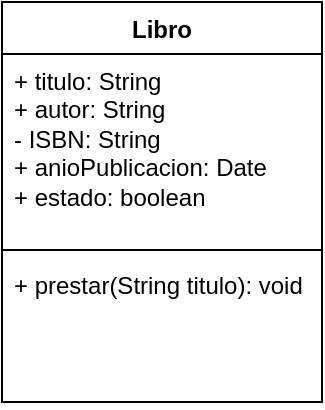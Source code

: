 <mxfile version="24.8.4">
  <diagram id="C5RBs43oDa-KdzZeNtuy" name="Page-1">
    <mxGraphModel dx="224" dy="267" grid="1" gridSize="10" guides="1" tooltips="1" connect="1" arrows="1" fold="1" page="1" pageScale="1" pageWidth="827" pageHeight="1169" math="0" shadow="0">
      <root>
        <mxCell id="WIyWlLk6GJQsqaUBKTNV-0" />
        <mxCell id="WIyWlLk6GJQsqaUBKTNV-1" parent="WIyWlLk6GJQsqaUBKTNV-0" />
        <mxCell id="ptES-6XvapHSugwiSKhB-0" value="Libro" style="swimlane;fontStyle=1;align=center;verticalAlign=top;childLayout=stackLayout;horizontal=1;startSize=26;horizontalStack=0;resizeParent=1;resizeParentMax=0;resizeLast=0;collapsible=1;marginBottom=0;whiteSpace=wrap;html=1;" vertex="1" parent="WIyWlLk6GJQsqaUBKTNV-1">
          <mxGeometry x="120" y="100" width="160" height="200" as="geometry" />
        </mxCell>
        <mxCell id="ptES-6XvapHSugwiSKhB-1" value="+ titulo: String&lt;div&gt;+ autor: String&lt;/div&gt;&lt;div&gt;-&amp;nbsp;ISBN: String&lt;/div&gt;&lt;div&gt;+ anioPublicacion: Date&lt;/div&gt;&lt;div&gt;+ estado: boolean&lt;/div&gt;" style="text;strokeColor=none;fillColor=none;align=left;verticalAlign=top;spacingLeft=4;spacingRight=4;overflow=hidden;rotatable=0;points=[[0,0.5],[1,0.5]];portConstraint=eastwest;whiteSpace=wrap;html=1;" vertex="1" parent="ptES-6XvapHSugwiSKhB-0">
          <mxGeometry y="26" width="160" height="94" as="geometry" />
        </mxCell>
        <mxCell id="ptES-6XvapHSugwiSKhB-2" value="" style="line;strokeWidth=1;fillColor=none;align=left;verticalAlign=middle;spacingTop=-1;spacingLeft=3;spacingRight=3;rotatable=0;labelPosition=right;points=[];portConstraint=eastwest;strokeColor=inherit;" vertex="1" parent="ptES-6XvapHSugwiSKhB-0">
          <mxGeometry y="120" width="160" height="8" as="geometry" />
        </mxCell>
        <mxCell id="ptES-6XvapHSugwiSKhB-3" value="+ prestar(String titulo): void" style="text;strokeColor=none;fillColor=none;align=left;verticalAlign=top;spacingLeft=4;spacingRight=4;overflow=hidden;rotatable=0;points=[[0,0.5],[1,0.5]];portConstraint=eastwest;whiteSpace=wrap;html=1;" vertex="1" parent="ptES-6XvapHSugwiSKhB-0">
          <mxGeometry y="128" width="160" height="72" as="geometry" />
        </mxCell>
      </root>
    </mxGraphModel>
  </diagram>
</mxfile>
